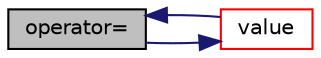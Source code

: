 digraph "operator="
{
  bgcolor="transparent";
  edge [fontname="Helvetica",fontsize="10",labelfontname="Helvetica",labelfontsize="10"];
  node [fontname="Helvetica",fontsize="10",shape=record];
  rankdir="LR";
  Node143 [label="operator=",height=0.2,width=0.4,color="black", fillcolor="grey75", style="filled", fontcolor="black"];
  Node143 -> Node144 [color="midnightblue",fontsize="10",style="solid",fontname="Helvetica"];
  Node144 [label="value",height=0.2,width=0.4,color="red",URL="$a23333.html#a6aa9f99925da07d8bb874f46b238148f",tooltip="Return value. "];
  Node144 -> Node143 [color="midnightblue",fontsize="10",style="solid",fontname="Helvetica"];
}
